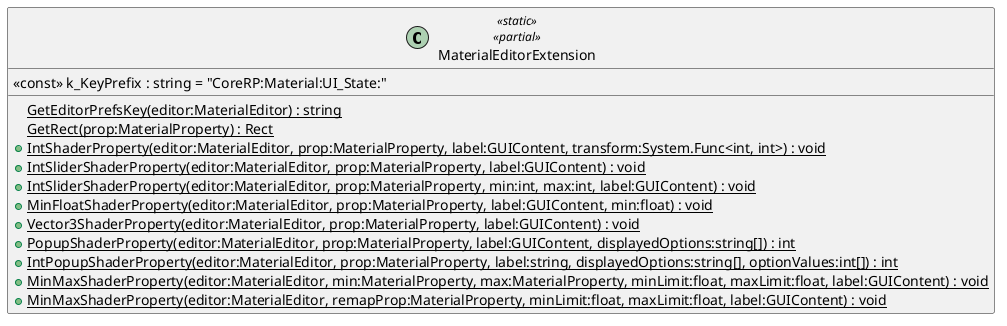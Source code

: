 @startuml
class MaterialEditorExtension <<static>> <<partial>> {
    <<const>> k_KeyPrefix : string = "CoreRP:Material:UI_State:"
    {static} GetEditorPrefsKey(editor:MaterialEditor) : string
}
class MaterialEditorExtension <<static>> <<partial>> {
    {static} GetRect(prop:MaterialProperty) : Rect
    + {static} IntShaderProperty(editor:MaterialEditor, prop:MaterialProperty, label:GUIContent, transform:System.Func<int, int>) : void
    + {static} IntSliderShaderProperty(editor:MaterialEditor, prop:MaterialProperty, label:GUIContent) : void
    + {static} IntSliderShaderProperty(editor:MaterialEditor, prop:MaterialProperty, min:int, max:int, label:GUIContent) : void
    + {static} MinFloatShaderProperty(editor:MaterialEditor, prop:MaterialProperty, label:GUIContent, min:float) : void
    + {static} Vector3ShaderProperty(editor:MaterialEditor, prop:MaterialProperty, label:GUIContent) : void
    + {static} PopupShaderProperty(editor:MaterialEditor, prop:MaterialProperty, label:GUIContent, displayedOptions:string[]) : int
    + {static} IntPopupShaderProperty(editor:MaterialEditor, prop:MaterialProperty, label:string, displayedOptions:string[], optionValues:int[]) : int
    + {static} MinMaxShaderProperty(editor:MaterialEditor, min:MaterialProperty, max:MaterialProperty, minLimit:float, maxLimit:float, label:GUIContent) : void
    + {static} MinMaxShaderProperty(editor:MaterialEditor, remapProp:MaterialProperty, minLimit:float, maxLimit:float, label:GUIContent) : void
}
@enduml
